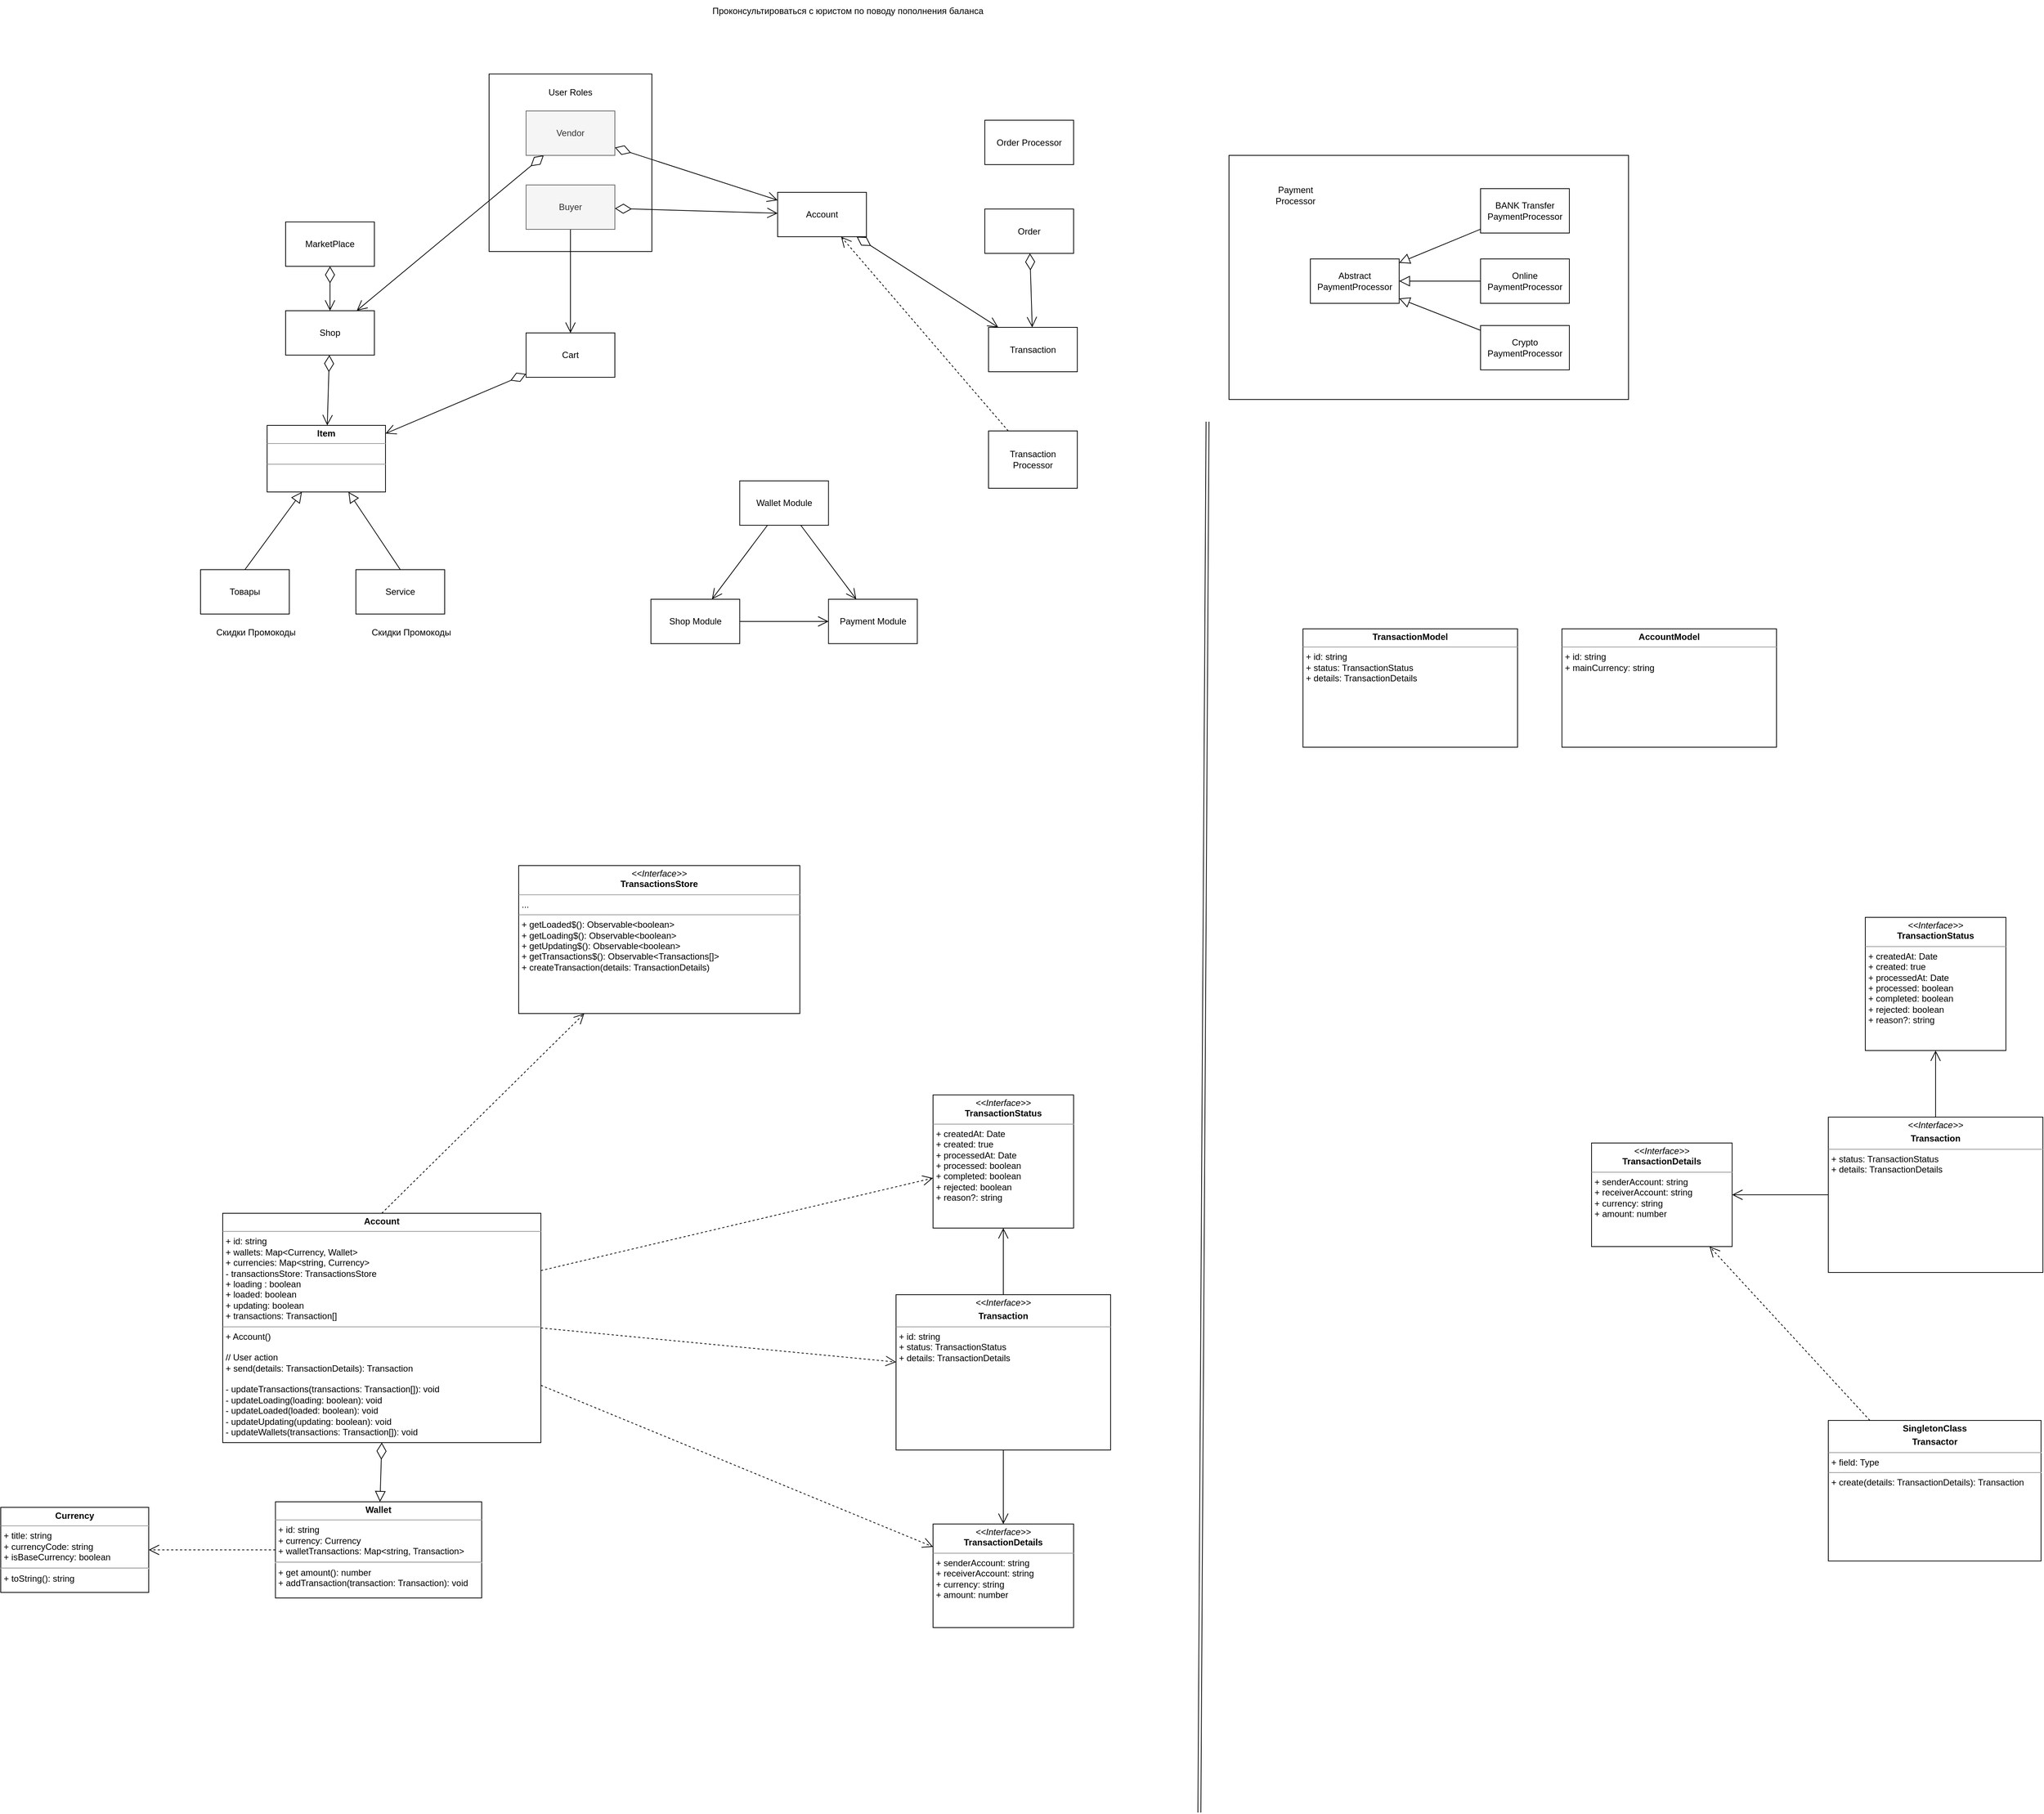 <mxfile version="16.4.0" type="device"><diagram id="MEZeBZwuLEF6VjAW44u2" name="Page-1"><mxGraphModel dx="3305" dy="2696" grid="1" gridSize="10" guides="1" tooltips="1" connect="1" arrows="1" fold="1" page="1" pageScale="1" pageWidth="850" pageHeight="1100" math="0" shadow="0"><root><mxCell id="0"/><mxCell id="1" parent="0"/><mxCell id="dWBUrU3_DjJ8FykzbYbY-50" value="" style="rounded=0;whiteSpace=wrap;html=1;" parent="1" vertex="1"><mxGeometry x="640" y="-120" width="220" height="240" as="geometry"/></mxCell><mxCell id="dWBUrU3_DjJ8FykzbYbY-42" value="" style="rounded=0;whiteSpace=wrap;html=1;" parent="1" vertex="1"><mxGeometry x="1640" y="-10" width="540" height="330" as="geometry"/></mxCell><mxCell id="Tza71PwH2de1-bQ65IGc-4" style="rounded=0;orthogonalLoop=1;jettySize=auto;html=1;exitX=0.5;exitY=0;exitDx=0;exitDy=0;endArrow=block;endFill=0;endSize=12;startSize=20;" parent="1" source="dWBUrU3_DjJ8FykzbYbY-2" target="Tza71PwH2de1-bQ65IGc-2" edge="1"><mxGeometry relative="1" as="geometry"/></mxCell><mxCell id="dWBUrU3_DjJ8FykzbYbY-2" value="Service" style="rounded=0;whiteSpace=wrap;html=1;" parent="1" vertex="1"><mxGeometry x="460" y="550" width="120" height="60" as="geometry"/></mxCell><mxCell id="Tza71PwH2de1-bQ65IGc-5" style="edgeStyle=none;rounded=0;orthogonalLoop=1;jettySize=auto;html=1;exitX=0.5;exitY=0;exitDx=0;exitDy=0;endArrow=block;endFill=0;startSize=20;endSize=12;" parent="1" source="dWBUrU3_DjJ8FykzbYbY-3" target="Tza71PwH2de1-bQ65IGc-2" edge="1"><mxGeometry relative="1" as="geometry"/></mxCell><mxCell id="dWBUrU3_DjJ8FykzbYbY-3" value="Товары" style="rounded=0;whiteSpace=wrap;html=1;" parent="1" vertex="1"><mxGeometry x="250" y="550" width="120" height="60" as="geometry"/></mxCell><mxCell id="dWBUrU3_DjJ8FykzbYbY-27" style="edgeStyle=none;rounded=0;orthogonalLoop=1;jettySize=auto;html=1;startArrow=none;startFill=0;endArrow=open;endFill=0;startSize=20;endSize=12;" parent="1" source="dWBUrU3_DjJ8FykzbYbY-18" target="dWBUrU3_DjJ8FykzbYbY-26" edge="1"><mxGeometry relative="1" as="geometry"/></mxCell><mxCell id="dWBUrU3_DjJ8FykzbYbY-47" style="edgeStyle=none;rounded=0;orthogonalLoop=1;jettySize=auto;html=1;startArrow=diamondThin;startFill=0;endArrow=open;endFill=0;startSize=20;endSize=12;" parent="1" source="dWBUrU3_DjJ8FykzbYbY-18" target="dWBUrU3_DjJ8FykzbYbY-30" edge="1"><mxGeometry relative="1" as="geometry"/></mxCell><mxCell id="dWBUrU3_DjJ8FykzbYbY-18" value="Buyer" style="rounded=0;whiteSpace=wrap;html=1;fillColor=#f5f5f5;fontColor=#333333;strokeColor=#666666;" parent="1" vertex="1"><mxGeometry x="690" y="30" width="120" height="60" as="geometry"/></mxCell><mxCell id="dWBUrU3_DjJ8FykzbYbY-23" value="" style="edgeStyle=none;rounded=0;orthogonalLoop=1;jettySize=auto;html=1;startArrow=diamondThin;startFill=0;endArrow=open;endFill=0;startSize=20;endSize=12;" parent="1" source="dWBUrU3_DjJ8FykzbYbY-19" target="dWBUrU3_DjJ8FykzbYbY-20" edge="1"><mxGeometry relative="1" as="geometry"/></mxCell><mxCell id="dWBUrU3_DjJ8FykzbYbY-19" value="MarketPlace" style="rounded=0;whiteSpace=wrap;html=1;" parent="1" vertex="1"><mxGeometry x="365" y="80" width="120" height="60" as="geometry"/></mxCell><mxCell id="dWBUrU3_DjJ8FykzbYbY-25" style="edgeStyle=none;rounded=0;orthogonalLoop=1;jettySize=auto;html=1;startArrow=diamondThin;startFill=0;endArrow=open;endFill=0;startSize=20;endSize=12;" parent="1" source="dWBUrU3_DjJ8FykzbYbY-20" target="Tza71PwH2de1-bQ65IGc-2" edge="1"><mxGeometry relative="1" as="geometry"><mxPoint x="430" y="370" as="targetPoint"/></mxGeometry></mxCell><mxCell id="dWBUrU3_DjJ8FykzbYbY-20" value="Shop" style="rounded=0;whiteSpace=wrap;html=1;" parent="1" vertex="1"><mxGeometry x="365" y="200" width="120" height="60" as="geometry"/></mxCell><mxCell id="dWBUrU3_DjJ8FykzbYbY-22" style="edgeStyle=none;rounded=0;orthogonalLoop=1;jettySize=auto;html=1;startArrow=diamondThin;startFill=0;endArrow=open;endFill=0;startSize=20;endSize=12;" parent="1" source="dWBUrU3_DjJ8FykzbYbY-21" target="dWBUrU3_DjJ8FykzbYbY-20" edge="1"><mxGeometry relative="1" as="geometry"/></mxCell><mxCell id="dWBUrU3_DjJ8FykzbYbY-48" style="edgeStyle=none;rounded=0;orthogonalLoop=1;jettySize=auto;html=1;startArrow=diamondThin;startFill=0;endArrow=open;endFill=0;startSize=20;endSize=12;" parent="1" source="dWBUrU3_DjJ8FykzbYbY-21" target="dWBUrU3_DjJ8FykzbYbY-30" edge="1"><mxGeometry relative="1" as="geometry"/></mxCell><mxCell id="dWBUrU3_DjJ8FykzbYbY-21" value="Vendor" style="rounded=0;whiteSpace=wrap;html=1;fillColor=#f5f5f5;fontColor=#333333;strokeColor=#666666;" parent="1" vertex="1"><mxGeometry x="690" y="-70" width="120" height="60" as="geometry"/></mxCell><mxCell id="dWBUrU3_DjJ8FykzbYbY-28" style="edgeStyle=none;rounded=0;orthogonalLoop=1;jettySize=auto;html=1;startArrow=diamondThin;startFill=0;endArrow=open;endFill=0;startSize=20;endSize=12;" parent="1" source="dWBUrU3_DjJ8FykzbYbY-26" target="Tza71PwH2de1-bQ65IGc-2" edge="1"><mxGeometry relative="1" as="geometry"/></mxCell><mxCell id="dWBUrU3_DjJ8FykzbYbY-26" value="Cart" style="rounded=0;whiteSpace=wrap;html=1;" parent="1" vertex="1"><mxGeometry x="690" y="230" width="120" height="60" as="geometry"/></mxCell><mxCell id="dWBUrU3_DjJ8FykzbYbY-53" style="edgeStyle=none;rounded=0;orthogonalLoop=1;jettySize=auto;html=1;startArrow=diamondThin;startFill=0;endArrow=open;endFill=0;startSize=20;endSize=12;" parent="1" source="dWBUrU3_DjJ8FykzbYbY-30" target="dWBUrU3_DjJ8FykzbYbY-52" edge="1"><mxGeometry relative="1" as="geometry"/></mxCell><mxCell id="dWBUrU3_DjJ8FykzbYbY-30" value="Account" style="rounded=0;whiteSpace=wrap;html=1;" parent="1" vertex="1"><mxGeometry x="1030" y="40" width="120" height="60" as="geometry"/></mxCell><mxCell id="dWBUrU3_DjJ8FykzbYbY-32" value="Abstract&lt;br&gt;PaymentProcessor" style="rounded=0;whiteSpace=wrap;html=1;" parent="1" vertex="1"><mxGeometry x="1750" y="130" width="120" height="60" as="geometry"/></mxCell><mxCell id="dWBUrU3_DjJ8FykzbYbY-34" value="Проконсультироваться с юристом по поводу пополнения баланса" style="text;html=1;strokeColor=none;fillColor=none;align=center;verticalAlign=middle;whiteSpace=wrap;rounded=0;" parent="1" vertex="1"><mxGeometry x="930" y="-220" width="390" height="30" as="geometry"/></mxCell><mxCell id="dWBUrU3_DjJ8FykzbYbY-39" style="edgeStyle=none;rounded=0;orthogonalLoop=1;jettySize=auto;html=1;startArrow=none;startFill=0;endArrow=block;endFill=0;startSize=20;endSize=12;" parent="1" source="dWBUrU3_DjJ8FykzbYbY-36" target="dWBUrU3_DjJ8FykzbYbY-32" edge="1"><mxGeometry relative="1" as="geometry"/></mxCell><mxCell id="dWBUrU3_DjJ8FykzbYbY-36" value="BANK Transfer&lt;br&gt;PaymentProcessor" style="rounded=0;whiteSpace=wrap;html=1;" parent="1" vertex="1"><mxGeometry x="1980" y="35" width="120" height="60" as="geometry"/></mxCell><mxCell id="dWBUrU3_DjJ8FykzbYbY-40" style="edgeStyle=none;rounded=0;orthogonalLoop=1;jettySize=auto;html=1;startArrow=none;startFill=0;endArrow=block;endFill=0;startSize=20;endSize=12;" parent="1" source="dWBUrU3_DjJ8FykzbYbY-37" target="dWBUrU3_DjJ8FykzbYbY-32" edge="1"><mxGeometry relative="1" as="geometry"/></mxCell><mxCell id="dWBUrU3_DjJ8FykzbYbY-37" value="Online&lt;br&gt;PaymentProcessor" style="rounded=0;whiteSpace=wrap;html=1;" parent="1" vertex="1"><mxGeometry x="1980" y="130" width="120" height="60" as="geometry"/></mxCell><mxCell id="dWBUrU3_DjJ8FykzbYbY-41" style="edgeStyle=none;rounded=0;orthogonalLoop=1;jettySize=auto;html=1;startArrow=none;startFill=0;endArrow=block;endFill=0;startSize=20;endSize=12;" parent="1" source="dWBUrU3_DjJ8FykzbYbY-38" target="dWBUrU3_DjJ8FykzbYbY-32" edge="1"><mxGeometry relative="1" as="geometry"/></mxCell><mxCell id="dWBUrU3_DjJ8FykzbYbY-38" value="Crypto&lt;br&gt;PaymentProcessor" style="rounded=0;whiteSpace=wrap;html=1;" parent="1" vertex="1"><mxGeometry x="1980" y="220" width="120" height="60" as="geometry"/></mxCell><mxCell id="dWBUrU3_DjJ8FykzbYbY-43" value="Payment Processor" style="text;html=1;strokeColor=none;fillColor=none;align=center;verticalAlign=middle;whiteSpace=wrap;rounded=0;" parent="1" vertex="1"><mxGeometry x="1700" y="30" width="60" height="27.5" as="geometry"/></mxCell><mxCell id="dWBUrU3_DjJ8FykzbYbY-46" style="edgeStyle=none;rounded=0;orthogonalLoop=1;jettySize=auto;html=1;dashed=1;startArrow=none;startFill=0;endArrow=open;endFill=0;startSize=20;endSize=12;" parent="1" source="dWBUrU3_DjJ8FykzbYbY-44" target="dWBUrU3_DjJ8FykzbYbY-30" edge="1"><mxGeometry relative="1" as="geometry"/></mxCell><mxCell id="dWBUrU3_DjJ8FykzbYbY-44" value="Transaction Processor" style="rounded=0;whiteSpace=wrap;html=1;" parent="1" vertex="1"><mxGeometry x="1315" y="362.5" width="120" height="77.5" as="geometry"/></mxCell><mxCell id="dWBUrU3_DjJ8FykzbYbY-51" value="User Roles" style="text;html=1;strokeColor=none;fillColor=none;align=center;verticalAlign=middle;whiteSpace=wrap;rounded=0;" parent="1" vertex="1"><mxGeometry x="700" y="-110" width="100" height="30" as="geometry"/></mxCell><mxCell id="dWBUrU3_DjJ8FykzbYbY-52" value="Transaction" style="rounded=0;whiteSpace=wrap;html=1;" parent="1" vertex="1"><mxGeometry x="1315" y="222.5" width="120" height="60" as="geometry"/></mxCell><mxCell id="dWBUrU3_DjJ8FykzbYbY-56" style="edgeStyle=none;rounded=0;orthogonalLoop=1;jettySize=auto;html=1;startArrow=diamondThin;startFill=0;endArrow=open;endFill=0;startSize=20;endSize=12;" parent="1" source="dWBUrU3_DjJ8FykzbYbY-54" target="dWBUrU3_DjJ8FykzbYbY-52" edge="1"><mxGeometry relative="1" as="geometry"><mxPoint x="1370" y="132.5" as="sourcePoint"/></mxGeometry></mxCell><mxCell id="dWBUrU3_DjJ8FykzbYbY-54" value="Order" style="rounded=0;whiteSpace=wrap;html=1;" parent="1" vertex="1"><mxGeometry x="1310" y="62.5" width="120" height="60" as="geometry"/></mxCell><mxCell id="dWBUrU3_DjJ8FykzbYbY-57" value="Order Processor" style="rounded=0;whiteSpace=wrap;html=1;" parent="1" vertex="1"><mxGeometry x="1310" y="-57.5" width="120" height="60" as="geometry"/></mxCell><mxCell id="dWBUrU3_DjJ8FykzbYbY-60" style="edgeStyle=none;rounded=0;orthogonalLoop=1;jettySize=auto;html=1;startArrow=none;startFill=0;endArrow=open;endFill=0;startSize=20;endSize=12;" parent="1" source="dWBUrU3_DjJ8FykzbYbY-58" target="dWBUrU3_DjJ8FykzbYbY-59" edge="1"><mxGeometry relative="1" as="geometry"/></mxCell><mxCell id="dWBUrU3_DjJ8FykzbYbY-58" value="Shop Module" style="rounded=0;whiteSpace=wrap;html=1;" parent="1" vertex="1"><mxGeometry x="858.75" y="590" width="120" height="60" as="geometry"/></mxCell><mxCell id="dWBUrU3_DjJ8FykzbYbY-59" value="Payment Module" style="rounded=0;whiteSpace=wrap;html=1;" parent="1" vertex="1"><mxGeometry x="1098.75" y="590" width="120" height="60" as="geometry"/></mxCell><mxCell id="dWBUrU3_DjJ8FykzbYbY-62" style="edgeStyle=none;rounded=0;orthogonalLoop=1;jettySize=auto;html=1;startArrow=none;startFill=0;endArrow=open;endFill=0;startSize=20;endSize=12;" parent="1" source="dWBUrU3_DjJ8FykzbYbY-61" target="dWBUrU3_DjJ8FykzbYbY-59" edge="1"><mxGeometry relative="1" as="geometry"/></mxCell><mxCell id="dWBUrU3_DjJ8FykzbYbY-63" style="edgeStyle=none;rounded=0;orthogonalLoop=1;jettySize=auto;html=1;startArrow=none;startFill=0;endArrow=open;endFill=0;startSize=20;endSize=12;" parent="1" source="dWBUrU3_DjJ8FykzbYbY-61" target="dWBUrU3_DjJ8FykzbYbY-58" edge="1"><mxGeometry relative="1" as="geometry"/></mxCell><mxCell id="dWBUrU3_DjJ8FykzbYbY-61" value="Wallet Module" style="rounded=0;whiteSpace=wrap;html=1;" parent="1" vertex="1"><mxGeometry x="978.75" y="430" width="120" height="60" as="geometry"/></mxCell><mxCell id="dWBUrU3_DjJ8FykzbYbY-66" value="Скидки Промокоды" style="text;html=1;strokeColor=none;fillColor=none;align=center;verticalAlign=middle;whiteSpace=wrap;rounded=0;" parent="1" vertex="1"><mxGeometry x="250" y="590" width="150" height="90" as="geometry"/></mxCell><mxCell id="dWBUrU3_DjJ8FykzbYbY-67" value="Скидки Промокоды" style="text;html=1;strokeColor=none;fillColor=none;align=center;verticalAlign=middle;whiteSpace=wrap;rounded=0;" parent="1" vertex="1"><mxGeometry x="460" y="590" width="150" height="90" as="geometry"/></mxCell><mxCell id="Tza71PwH2de1-bQ65IGc-2" value="&lt;p style=&quot;margin: 0px ; margin-top: 4px ; text-align: center&quot;&gt;&lt;b&gt;Item&lt;/b&gt;&lt;/p&gt;&lt;hr size=&quot;1&quot;&gt;&lt;p style=&quot;margin: 0px ; margin-left: 4px&quot;&gt;&lt;br&gt;&lt;/p&gt;&lt;hr size=&quot;1&quot;&gt;&lt;p style=&quot;margin: 0px ; margin-left: 4px&quot;&gt;&lt;br&gt;&lt;/p&gt;" style="verticalAlign=top;align=left;overflow=fill;fontSize=12;fontFamily=Helvetica;html=1;" parent="1" vertex="1"><mxGeometry x="340" y="355" width="160" height="90" as="geometry"/></mxCell><mxCell id="Tza71PwH2de1-bQ65IGc-9" style="edgeStyle=none;rounded=0;orthogonalLoop=1;jettySize=auto;html=1;exitX=0.5;exitY=1;exitDx=0;exitDy=0;endArrow=block;endFill=0;startSize=20;endSize=12;startArrow=diamondThin;startFill=0;" parent="1" source="Tza71PwH2de1-bQ65IGc-7" target="Tza71PwH2de1-bQ65IGc-8" edge="1"><mxGeometry relative="1" as="geometry"/></mxCell><mxCell id="rRCd8enIGiMYcXY3A_q0-3" style="rounded=0;orthogonalLoop=1;jettySize=auto;html=1;exitX=0.5;exitY=0;exitDx=0;exitDy=0;endArrow=open;endFill=0;dashed=1;startArrow=none;startFill=0;endSize=12;startSize=20;" parent="1" source="Tza71PwH2de1-bQ65IGc-7" target="rRCd8enIGiMYcXY3A_q0-2" edge="1"><mxGeometry relative="1" as="geometry"/></mxCell><mxCell id="rRCd8enIGiMYcXY3A_q0-11" style="edgeStyle=none;rounded=0;orthogonalLoop=1;jettySize=auto;html=1;exitX=1;exitY=0.5;exitDx=0;exitDy=0;dashed=1;startArrow=none;startFill=0;endArrow=open;endFill=0;startSize=20;endSize=12;" parent="1" source="Tza71PwH2de1-bQ65IGc-7" target="rRCd8enIGiMYcXY3A_q0-8" edge="1"><mxGeometry relative="1" as="geometry"/></mxCell><mxCell id="rRCd8enIGiMYcXY3A_q0-12" style="edgeStyle=none;rounded=0;orthogonalLoop=1;jettySize=auto;html=1;exitX=1;exitY=0.75;exitDx=0;exitDy=0;dashed=1;startArrow=none;startFill=0;endArrow=open;endFill=0;startSize=20;endSize=12;" parent="1" source="Tza71PwH2de1-bQ65IGc-7" target="rRCd8enIGiMYcXY3A_q0-10" edge="1"><mxGeometry relative="1" as="geometry"/></mxCell><mxCell id="rRCd8enIGiMYcXY3A_q0-13" style="edgeStyle=none;rounded=0;orthogonalLoop=1;jettySize=auto;html=1;exitX=1;exitY=0.25;exitDx=0;exitDy=0;dashed=1;startArrow=none;startFill=0;endArrow=open;endFill=0;startSize=20;endSize=12;" parent="1" source="Tza71PwH2de1-bQ65IGc-7" target="rRCd8enIGiMYcXY3A_q0-9" edge="1"><mxGeometry relative="1" as="geometry"/></mxCell><mxCell id="Tza71PwH2de1-bQ65IGc-7" value="&lt;p style=&quot;margin: 0px ; margin-top: 4px ; text-align: center&quot;&gt;&lt;b&gt;Account&lt;/b&gt;&lt;/p&gt;&lt;hr size=&quot;1&quot;&gt;&lt;p style=&quot;margin: 0px ; margin-left: 4px&quot;&gt;+ id: string&lt;/p&gt;&lt;p style=&quot;margin: 0px ; margin-left: 4px&quot;&gt;+ wallets: Map&amp;lt;Currency, Wallet&amp;gt;&lt;/p&gt;&lt;p style=&quot;margin: 0px ; margin-left: 4px&quot;&gt;+ currencies: Map&amp;lt;string, Currency&amp;gt;&lt;/p&gt;&lt;p style=&quot;margin: 0px ; margin-left: 4px&quot;&gt;- transactionsStore: TransactionsStore&lt;/p&gt;&lt;p style=&quot;margin: 0px ; margin-left: 4px&quot;&gt;+ loading : boolean&lt;/p&gt;&lt;p style=&quot;margin: 0px ; margin-left: 4px&quot;&gt;+ loaded: boolean&lt;/p&gt;&lt;p style=&quot;margin: 0px ; margin-left: 4px&quot;&gt;+ updating: boolean&lt;/p&gt;&lt;p style=&quot;margin: 0px ; margin-left: 4px&quot;&gt;+ transactions: Transaction[]&lt;/p&gt;&lt;hr size=&quot;1&quot;&gt;&lt;p style=&quot;margin: 0px ; margin-left: 4px&quot;&gt;+ Account()&lt;/p&gt;&lt;p style=&quot;margin: 0px ; margin-left: 4px&quot;&gt;&lt;br&gt;&lt;/p&gt;&lt;p style=&quot;margin: 0px ; margin-left: 4px&quot;&gt;// User action&lt;/p&gt;&lt;p style=&quot;margin: 0px ; margin-left: 4px&quot;&gt;+ send(details: TransactionDetails): Transaction&lt;/p&gt;&lt;p style=&quot;margin: 0px ; margin-left: 4px&quot;&gt;&lt;br&gt;&lt;/p&gt;&lt;p style=&quot;margin: 0px ; margin-left: 4px&quot;&gt;- updateTransactions(transactions: Transaction[]): void&lt;/p&gt;&lt;p style=&quot;margin: 0px ; margin-left: 4px&quot;&gt;- updateLoading(loading: boolean): void&lt;/p&gt;&lt;p style=&quot;margin: 0px ; margin-left: 4px&quot;&gt;- updateLoaded(loaded: boolean): void&lt;/p&gt;&lt;p style=&quot;margin: 0px ; margin-left: 4px&quot;&gt;- updateUpdating(updating: boolean): void&lt;/p&gt;&lt;p style=&quot;margin: 0px ; margin-left: 4px&quot;&gt;- updateWallets(transactions: Transaction[]): void&lt;/p&gt;" style="verticalAlign=top;align=left;overflow=fill;fontSize=12;fontFamily=Helvetica;html=1;" parent="1" vertex="1"><mxGeometry x="280" y="1420" width="430" height="310" as="geometry"/></mxCell><mxCell id="Tza71PwH2de1-bQ65IGc-11" style="edgeStyle=none;rounded=0;orthogonalLoop=1;jettySize=auto;html=1;exitX=0;exitY=0.5;exitDx=0;exitDy=0;endArrow=open;endFill=0;startSize=20;endSize=12;dashed=1;" parent="1" source="Tza71PwH2de1-bQ65IGc-8" target="Tza71PwH2de1-bQ65IGc-10" edge="1"><mxGeometry relative="1" as="geometry"/></mxCell><mxCell id="Tza71PwH2de1-bQ65IGc-8" value="&lt;p style=&quot;margin: 0px ; margin-top: 4px ; text-align: center&quot;&gt;&lt;b&gt;Wallet&lt;/b&gt;&lt;/p&gt;&lt;hr size=&quot;1&quot;&gt;&lt;p style=&quot;margin: 0px ; margin-left: 4px&quot;&gt;+ id: string&lt;/p&gt;&lt;p style=&quot;margin: 0px ; margin-left: 4px&quot;&gt;+ currency: Currency&lt;/p&gt;&lt;p style=&quot;margin: 0px ; margin-left: 4px&quot;&gt;+ walletTransactions: Map&amp;lt;string, Transaction&amp;gt;&lt;/p&gt;&lt;hr&gt;&lt;p style=&quot;margin: 0px ; margin-left: 4px&quot;&gt;+ get amount(): number&lt;/p&gt;&lt;p style=&quot;margin: 0px ; margin-left: 4px&quot;&gt;+ addTransaction(transaction: Transaction): void&lt;/p&gt;&lt;p style=&quot;margin: 0px ; margin-left: 4px&quot;&gt;&lt;br&gt;&lt;/p&gt;" style="verticalAlign=top;align=left;overflow=fill;fontSize=12;fontFamily=Helvetica;html=1;" parent="1" vertex="1"><mxGeometry x="351.25" y="1810" width="278.75" height="130" as="geometry"/></mxCell><mxCell id="Tza71PwH2de1-bQ65IGc-10" value="&lt;p style=&quot;margin: 0px ; margin-top: 4px ; text-align: center&quot;&gt;&lt;b&gt;Currency&lt;/b&gt;&lt;br&gt;&lt;/p&gt;&lt;hr size=&quot;1&quot;&gt;&lt;p style=&quot;margin: 0px ; margin-left: 4px&quot;&gt;+ title: string&lt;/p&gt;&lt;p style=&quot;margin: 0px ; margin-left: 4px&quot;&gt;+ currencyCode: string&lt;/p&gt;&lt;p style=&quot;margin: 0px ; margin-left: 4px&quot;&gt;+ isBaseCurrency: boolean&lt;/p&gt;&lt;hr&gt;&lt;p style=&quot;margin: 0px ; margin-left: 4px&quot;&gt;+ toString(): string&lt;/p&gt;" style="verticalAlign=top;align=left;overflow=fill;fontSize=12;fontFamily=Helvetica;html=1;" parent="1" vertex="1"><mxGeometry x="-20" y="1817.5" width="200" height="115" as="geometry"/></mxCell><mxCell id="Tza71PwH2de1-bQ65IGc-15" style="edgeStyle=none;rounded=0;orthogonalLoop=1;jettySize=auto;html=1;exitX=0.5;exitY=0;exitDx=0;exitDy=0;startArrow=none;startFill=0;endArrow=open;endFill=0;startSize=20;endSize=12;" parent="1" source="Tza71PwH2de1-bQ65IGc-12" target="Tza71PwH2de1-bQ65IGc-14" edge="1"><mxGeometry relative="1" as="geometry"/></mxCell><mxCell id="Tza71PwH2de1-bQ65IGc-18" style="edgeStyle=none;rounded=0;orthogonalLoop=1;jettySize=auto;html=1;startArrow=none;startFill=0;endArrow=open;endFill=0;startSize=20;endSize=12;" parent="1" source="Tza71PwH2de1-bQ65IGc-12" target="Tza71PwH2de1-bQ65IGc-17" edge="1"><mxGeometry relative="1" as="geometry"/></mxCell><mxCell id="Tza71PwH2de1-bQ65IGc-12" value="&lt;p style=&quot;margin: 0px ; margin-top: 4px ; text-align: center&quot;&gt;&lt;i&gt;&amp;lt;&amp;lt;Interface&amp;gt;&amp;gt;&lt;/i&gt;&lt;b&gt;&lt;br&gt;&lt;/b&gt;&lt;/p&gt;&lt;p style=&quot;margin: 0px ; margin-top: 4px ; text-align: center&quot;&gt;&lt;b&gt;Transaction&lt;/b&gt;&lt;/p&gt;&lt;hr size=&quot;1&quot;&gt;&lt;p style=&quot;margin: 0px ; margin-left: 4px&quot;&gt;+ status: TransactionStatus&lt;/p&gt;&lt;p style=&quot;margin: 0px ; margin-left: 4px&quot;&gt;+ details: TransactionDetails&lt;/p&gt;&lt;p style=&quot;margin: 0px ; margin-left: 4px&quot;&gt;&lt;br&gt;&lt;/p&gt;" style="verticalAlign=top;align=left;overflow=fill;fontSize=12;fontFamily=Helvetica;html=1;" parent="1" vertex="1"><mxGeometry x="2450" y="1290" width="290" height="210" as="geometry"/></mxCell><mxCell id="Tza71PwH2de1-bQ65IGc-14" value="&lt;p style=&quot;margin: 0px ; margin-top: 4px ; text-align: center&quot;&gt;&lt;i&gt;&amp;lt;&amp;lt;Interface&amp;gt;&amp;gt;&lt;/i&gt;&lt;br&gt;&lt;b&gt;TransactionStatus&lt;/b&gt;&lt;/p&gt;&lt;hr size=&quot;1&quot;&gt;&lt;p style=&quot;margin: 0px ; margin-left: 4px&quot;&gt;+ createdAt: Date&lt;br&gt;+ created: true&lt;/p&gt;&lt;p style=&quot;margin: 0px ; margin-left: 4px&quot;&gt;+ processedAt: Date&lt;/p&gt;&lt;p style=&quot;margin: 0px ; margin-left: 4px&quot;&gt;+ processed: boolean&lt;/p&gt;&lt;p style=&quot;margin: 0px ; margin-left: 4px&quot;&gt;+ completed: boolean&lt;/p&gt;&lt;p style=&quot;margin: 0px ; margin-left: 4px&quot;&gt;+ rejected: boolean&lt;/p&gt;&lt;p style=&quot;margin: 0px ; margin-left: 4px&quot;&gt;+ reason?: string&lt;/p&gt;" style="verticalAlign=top;align=left;overflow=fill;fontSize=12;fontFamily=Helvetica;html=1;" parent="1" vertex="1"><mxGeometry x="2500" y="1020" width="190" height="180" as="geometry"/></mxCell><mxCell id="Tza71PwH2de1-bQ65IGc-20" style="edgeStyle=none;rounded=0;orthogonalLoop=1;jettySize=auto;html=1;dashed=1;startArrow=none;startFill=0;endArrow=open;endFill=0;startSize=20;endSize=12;" parent="1" source="Tza71PwH2de1-bQ65IGc-16" target="Tza71PwH2de1-bQ65IGc-17" edge="1"><mxGeometry relative="1" as="geometry"/></mxCell><mxCell id="Tza71PwH2de1-bQ65IGc-16" value="&lt;p style=&quot;margin: 0px ; margin-top: 4px ; text-align: center&quot;&gt;&lt;b&gt;SingletonClass&lt;/b&gt;&lt;/p&gt;&lt;p style=&quot;margin: 0px ; margin-top: 4px ; text-align: center&quot;&gt;&lt;b&gt;Transactor&lt;/b&gt;&lt;/p&gt;&lt;hr size=&quot;1&quot;&gt;&lt;p style=&quot;margin: 0px ; margin-left: 4px&quot;&gt;+ field: Type&lt;/p&gt;&lt;hr size=&quot;1&quot;&gt;&lt;p style=&quot;margin: 0px ; margin-left: 4px&quot;&gt;+ create(details: TransactionDetails): Transaction&lt;/p&gt;" style="verticalAlign=top;align=left;overflow=fill;fontSize=12;fontFamily=Helvetica;html=1;" parent="1" vertex="1"><mxGeometry x="2450" y="1700" width="287.5" height="190" as="geometry"/></mxCell><mxCell id="Tza71PwH2de1-bQ65IGc-17" value="&lt;p style=&quot;margin: 0px ; margin-top: 4px ; text-align: center&quot;&gt;&lt;i&gt;&amp;lt;&amp;lt;Interface&amp;gt;&amp;gt;&lt;/i&gt;&lt;br&gt;&lt;b&gt;TransactionDetails&lt;/b&gt;&lt;/p&gt;&lt;hr size=&quot;1&quot;&gt;&lt;p style=&quot;margin: 0px 0px 0px 4px&quot;&gt;+ senderAccount: string&lt;/p&gt;&lt;p style=&quot;margin: 0px 0px 0px 4px&quot;&gt;+ receiverAccount: string&lt;/p&gt;&lt;p style=&quot;margin: 0px 0px 0px 4px&quot;&gt;+ currency: string&lt;/p&gt;&lt;p style=&quot;margin: 0px 0px 0px 4px&quot;&gt;+ amount: number&lt;/p&gt;" style="verticalAlign=top;align=left;overflow=fill;fontSize=12;fontFamily=Helvetica;html=1;" parent="1" vertex="1"><mxGeometry x="2130" y="1325" width="190" height="140" as="geometry"/></mxCell><mxCell id="Tza71PwH2de1-bQ65IGc-27" value="" style="shape=link;html=1;rounded=0;startArrow=diamondThin;startFill=0;endArrow=open;endFill=0;startSize=20;endSize=12;" parent="1" edge="1"><mxGeometry width="100" relative="1" as="geometry"><mxPoint x="1611" y="350" as="sourcePoint"/><mxPoint x="1600" y="2230" as="targetPoint"/></mxGeometry></mxCell><mxCell id="rRCd8enIGiMYcXY3A_q0-2" value="&lt;p style=&quot;margin: 0px ; margin-top: 4px ; text-align: center&quot;&gt;&lt;i&gt;&amp;lt;&amp;lt;Interface&amp;gt;&amp;gt;&lt;/i&gt;&lt;br&gt;&lt;b&gt;TransactionsStore&lt;/b&gt;&lt;/p&gt;&lt;hr size=&quot;1&quot;&gt;&lt;p style=&quot;margin: 0px ; margin-left: 4px&quot;&gt;...&lt;/p&gt;&lt;hr size=&quot;1&quot;&gt;&lt;p style=&quot;margin: 0px ; margin-left: 4px&quot;&gt;&lt;span&gt;+ getLoaded$(): Observable&amp;lt;boolean&amp;gt;&lt;/span&gt;&lt;br&gt;&lt;/p&gt;&lt;p style=&quot;margin: 0px ; margin-left: 4px&quot;&gt;+ getLoading$(): Observable&amp;lt;boolean&amp;gt;&lt;br&gt;&lt;/p&gt;&lt;p style=&quot;margin: 0px ; margin-left: 4px&quot;&gt;+ getUpdating$(): Observable&amp;lt;boolean&amp;gt;&lt;/p&gt;&lt;p style=&quot;margin: 0px ; margin-left: 4px&quot;&gt;+ getTransactions$(): Observable&amp;lt;Transactions[]&amp;gt;&lt;/p&gt;&lt;p style=&quot;margin: 0px ; margin-left: 4px&quot;&gt;+ createTransaction(details: TransactionDetails)&lt;/p&gt;" style="verticalAlign=top;align=left;overflow=fill;fontSize=12;fontFamily=Helvetica;html=1;" parent="1" vertex="1"><mxGeometry x="680" y="950" width="380" height="200" as="geometry"/></mxCell><mxCell id="rRCd8enIGiMYcXY3A_q0-4" value="&lt;p style=&quot;margin: 0px ; margin-top: 4px ; text-align: center&quot;&gt;&lt;b&gt;AccountModel&lt;/b&gt;&lt;/p&gt;&lt;hr size=&quot;1&quot;&gt;&lt;p style=&quot;margin: 0px ; margin-left: 4px&quot;&gt;+ id: string&lt;/p&gt;&lt;p style=&quot;margin: 0px ; margin-left: 4px&quot;&gt;+ mainCurrency: string&lt;/p&gt;" style="verticalAlign=top;align=left;overflow=fill;fontSize=12;fontFamily=Helvetica;html=1;" parent="1" vertex="1"><mxGeometry x="2090" y="630" width="290" height="160" as="geometry"/></mxCell><mxCell id="rRCd8enIGiMYcXY3A_q0-5" value="&lt;p style=&quot;margin: 0px ; margin-top: 4px ; text-align: center&quot;&gt;&lt;b&gt;TransactionModel&lt;/b&gt;&lt;/p&gt;&lt;hr size=&quot;1&quot;&gt;&lt;p style=&quot;margin: 0px ; margin-left: 4px&quot;&gt;+ id: string&lt;/p&gt;&lt;p style=&quot;margin: 0px ; margin-left: 4px&quot;&gt;&lt;span&gt;+ status: TransactionStatus&lt;/span&gt;&lt;br&gt;&lt;/p&gt;&lt;p style=&quot;margin: 0px 0px 0px 4px&quot;&gt;+ details: TransactionDetails&lt;/p&gt;" style="verticalAlign=top;align=left;overflow=fill;fontSize=12;fontFamily=Helvetica;html=1;" parent="1" vertex="1"><mxGeometry x="1740" y="630" width="290" height="160" as="geometry"/></mxCell><mxCell id="rRCd8enIGiMYcXY3A_q0-6" style="edgeStyle=none;rounded=0;orthogonalLoop=1;jettySize=auto;html=1;exitX=0.5;exitY=0;exitDx=0;exitDy=0;startArrow=none;startFill=0;endArrow=open;endFill=0;startSize=20;endSize=12;" parent="1" source="rRCd8enIGiMYcXY3A_q0-8" target="rRCd8enIGiMYcXY3A_q0-9" edge="1"><mxGeometry relative="1" as="geometry"/></mxCell><mxCell id="rRCd8enIGiMYcXY3A_q0-7" style="edgeStyle=none;rounded=0;orthogonalLoop=1;jettySize=auto;html=1;startArrow=none;startFill=0;endArrow=open;endFill=0;startSize=20;endSize=12;" parent="1" source="rRCd8enIGiMYcXY3A_q0-8" target="rRCd8enIGiMYcXY3A_q0-10" edge="1"><mxGeometry relative="1" as="geometry"/></mxCell><mxCell id="rRCd8enIGiMYcXY3A_q0-8" value="&lt;p style=&quot;margin: 0px ; margin-top: 4px ; text-align: center&quot;&gt;&lt;i&gt;&amp;lt;&amp;lt;Interface&amp;gt;&amp;gt;&lt;/i&gt;&lt;b&gt;&lt;br&gt;&lt;/b&gt;&lt;/p&gt;&lt;p style=&quot;margin: 0px ; margin-top: 4px ; text-align: center&quot;&gt;&lt;b&gt;Transaction&lt;/b&gt;&lt;/p&gt;&lt;hr size=&quot;1&quot;&gt;&lt;p style=&quot;margin: 0px ; margin-left: 4px&quot;&gt;+ id: string&lt;/p&gt;&lt;p style=&quot;margin: 0px ; margin-left: 4px&quot;&gt;+ status: TransactionStatus&lt;/p&gt;&lt;p style=&quot;margin: 0px ; margin-left: 4px&quot;&gt;+ details: TransactionDetails&lt;/p&gt;&lt;p style=&quot;margin: 0px ; margin-left: 4px&quot;&gt;&lt;br&gt;&lt;/p&gt;" style="verticalAlign=top;align=left;overflow=fill;fontSize=12;fontFamily=Helvetica;html=1;" parent="1" vertex="1"><mxGeometry x="1190" y="1530" width="290" height="210" as="geometry"/></mxCell><mxCell id="rRCd8enIGiMYcXY3A_q0-9" value="&lt;p style=&quot;margin: 0px ; margin-top: 4px ; text-align: center&quot;&gt;&lt;i&gt;&amp;lt;&amp;lt;Interface&amp;gt;&amp;gt;&lt;/i&gt;&lt;br&gt;&lt;b&gt;TransactionStatus&lt;/b&gt;&lt;/p&gt;&lt;hr size=&quot;1&quot;&gt;&lt;p style=&quot;margin: 0px ; margin-left: 4px&quot;&gt;+ createdAt: Date&lt;br&gt;+ created: true&lt;/p&gt;&lt;p style=&quot;margin: 0px ; margin-left: 4px&quot;&gt;+ processedAt: Date&lt;/p&gt;&lt;p style=&quot;margin: 0px ; margin-left: 4px&quot;&gt;+ processed: boolean&lt;/p&gt;&lt;p style=&quot;margin: 0px ; margin-left: 4px&quot;&gt;+ completed: boolean&lt;/p&gt;&lt;p style=&quot;margin: 0px ; margin-left: 4px&quot;&gt;+ rejected: boolean&lt;/p&gt;&lt;p style=&quot;margin: 0px ; margin-left: 4px&quot;&gt;+ reason?: string&lt;/p&gt;" style="verticalAlign=top;align=left;overflow=fill;fontSize=12;fontFamily=Helvetica;html=1;" parent="1" vertex="1"><mxGeometry x="1240" y="1260" width="190" height="180" as="geometry"/></mxCell><mxCell id="rRCd8enIGiMYcXY3A_q0-10" value="&lt;p style=&quot;margin: 0px ; margin-top: 4px ; text-align: center&quot;&gt;&lt;i&gt;&amp;lt;&amp;lt;Interface&amp;gt;&amp;gt;&lt;/i&gt;&lt;br&gt;&lt;b&gt;TransactionDetails&lt;/b&gt;&lt;/p&gt;&lt;hr size=&quot;1&quot;&gt;&lt;p style=&quot;margin: 0px 0px 0px 4px&quot;&gt;+ senderAccount: string&lt;/p&gt;&lt;p style=&quot;margin: 0px 0px 0px 4px&quot;&gt;+ receiverAccount: string&lt;/p&gt;&lt;p style=&quot;margin: 0px 0px 0px 4px&quot;&gt;+ currency: string&lt;/p&gt;&lt;p style=&quot;margin: 0px 0px 0px 4px&quot;&gt;+ amount: number&lt;/p&gt;" style="verticalAlign=top;align=left;overflow=fill;fontSize=12;fontFamily=Helvetica;html=1;" parent="1" vertex="1"><mxGeometry x="1240" y="1840" width="190" height="140" as="geometry"/></mxCell></root></mxGraphModel></diagram></mxfile>